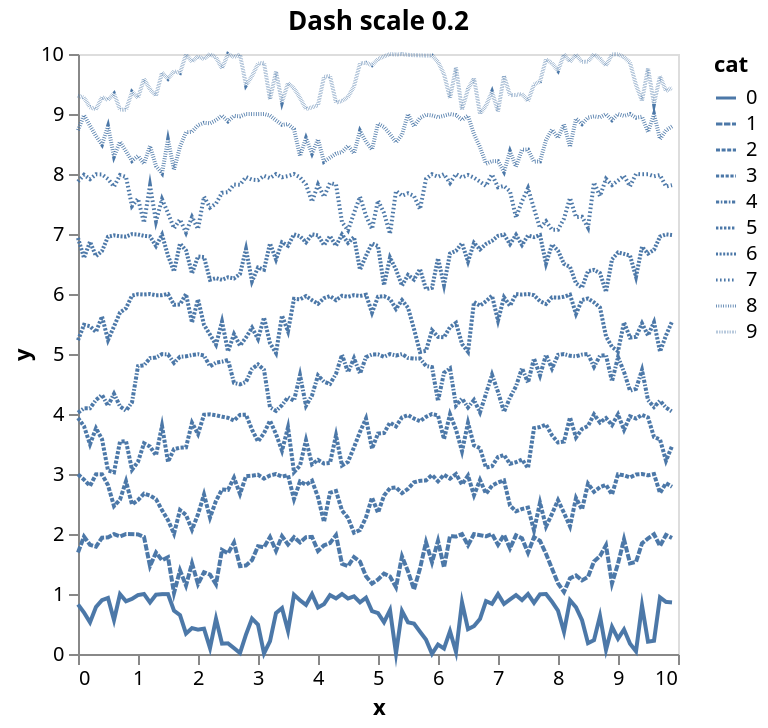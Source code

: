 {
  "$schema": "https://vega.github.io/schema/vega-lite/v5.json",
  "data": {
    "sequence": {
      "as": "x0",
      "start": 0,
      "step": 0.1,
      "stop": 100
    }
  },
  "encoding": {
    "strokeDash": {
      "field": "cat",
      "scale": {
        "domain": [
          0,
          1,
          2,
          3,
          4,
          5,
          6,
          7,
          8,
          9
        ],
        "range": [
          [
            0.2,
            0
          ],
          [
            3.2,
            0.8
          ],
          [
            2,
            0.8
          ],
          [
            1.6,
            0.8
          ],
          [
            1.6,
            0.8,
            0.8,
            0.8
          ],
          [
            1.2000000000000002,
            0.8
          ],
          [
            1,
            0.8
          ],
          [
            0.8,
            1.2000000000000002
          ],
          [
            0.4,
            0.8
          ],
          [
            0.2,
            0.6000000000000001
          ]
        ]
      },
      "type": "ordinal"
    },
    "x": {
      "axis": {
        "grid": false
      },
      "field": "x",
      "type": "quantitative"
    },
    "y": {
      "axis": {
        "grid": false
      },
      "field": "y",
      "type": "quantitative"
    }
  },
  "height": 300,
  "mark": "line",
  "title": "Dash scale 0.2",
  "transform": [
    {
      "as": "y0",
      "calculate": "abs(sin(datum.x0+random()))"
    },
    {
      "as": "x",
      "calculate": "datum.x0 %10"
    },
    {
      "as": "cat",
      "calculate": "floor(datum.x0 / 10)"
    },
    {
      "as": "y",
      "calculate": "datum.y0 + datum.cat"
    }
  ],
  "width": 300
}